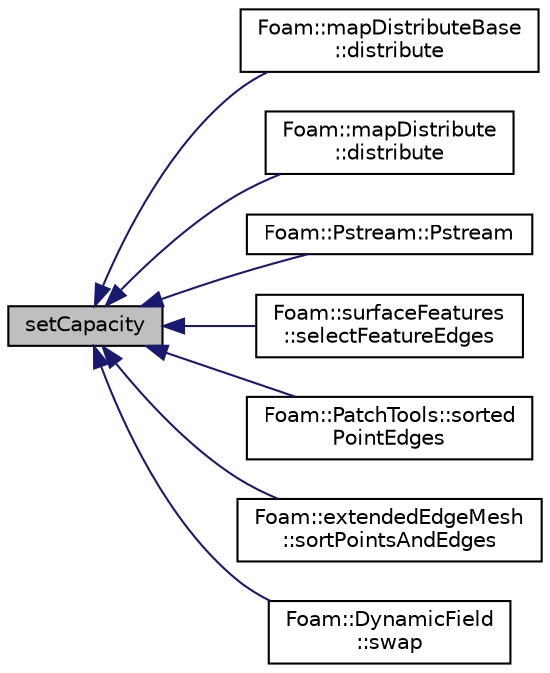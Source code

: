 digraph "setCapacity"
{
  bgcolor="transparent";
  edge [fontname="Helvetica",fontsize="10",labelfontname="Helvetica",labelfontsize="10"];
  node [fontname="Helvetica",fontsize="10",shape=record];
  rankdir="LR";
  Node1 [label="setCapacity",height=0.2,width=0.4,color="black", fillcolor="grey75", style="filled" fontcolor="black"];
  Node1 -> Node2 [dir="back",color="midnightblue",fontsize="10",style="solid",fontname="Helvetica"];
  Node2 [label="Foam::mapDistributeBase\l::distribute",height=0.2,width=0.4,color="black",URL="$classFoam_1_1mapDistributeBase.html#a16fcb3d10a53880d01df4a9958640c8d",tooltip="Distribute data using default commsType. "];
  Node1 -> Node3 [dir="back",color="midnightblue",fontsize="10",style="solid",fontname="Helvetica"];
  Node3 [label="Foam::mapDistribute\l::distribute",height=0.2,width=0.4,color="black",URL="$classFoam_1_1mapDistribute.html#af32e6a570b953bc59cf4186f65f998ca",tooltip="Distribute data using default commsType. "];
  Node1 -> Node4 [dir="back",color="midnightblue",fontsize="10",style="solid",fontname="Helvetica"];
  Node4 [label="Foam::Pstream::Pstream",height=0.2,width=0.4,color="black",URL="$classFoam_1_1Pstream.html#a2b31c5d4673e1c7d7366b8b6bf47830d",tooltip="Construct given optional buffer size. "];
  Node1 -> Node5 [dir="back",color="midnightblue",fontsize="10",style="solid",fontname="Helvetica"];
  Node5 [label="Foam::surfaceFeatures\l::selectFeatureEdges",height=0.2,width=0.4,color="black",URL="$classFoam_1_1surfaceFeatures.html#a64c6ffeea50313e7c5f4ab5a651d690d",tooltip="Helper function: select a subset of featureEdges_. "];
  Node1 -> Node6 [dir="back",color="midnightblue",fontsize="10",style="solid",fontname="Helvetica"];
  Node6 [label="Foam::PatchTools::sorted\lPointEdges",height=0.2,width=0.4,color="black",URL="$classFoam_1_1PatchTools.html#ade266c84d472629a66d2ec0f9c8f2ff9"];
  Node1 -> Node7 [dir="back",color="midnightblue",fontsize="10",style="solid",fontname="Helvetica"];
  Node7 [label="Foam::extendedEdgeMesh\l::sortPointsAndEdges",height=0.2,width=0.4,color="black",URL="$classFoam_1_1extendedEdgeMesh.html#a426fc67d70e364a54570d27d026c8f13"];
  Node1 -> Node8 [dir="back",color="midnightblue",fontsize="10",style="solid",fontname="Helvetica"];
  Node8 [label="Foam::DynamicField\l::swap",height=0.2,width=0.4,color="black",URL="$classFoam_1_1DynamicField.html#ac3c23fb299d98229816c53e9c081d4bf",tooltip="Swap content with any sized DynamicField. "];
}
